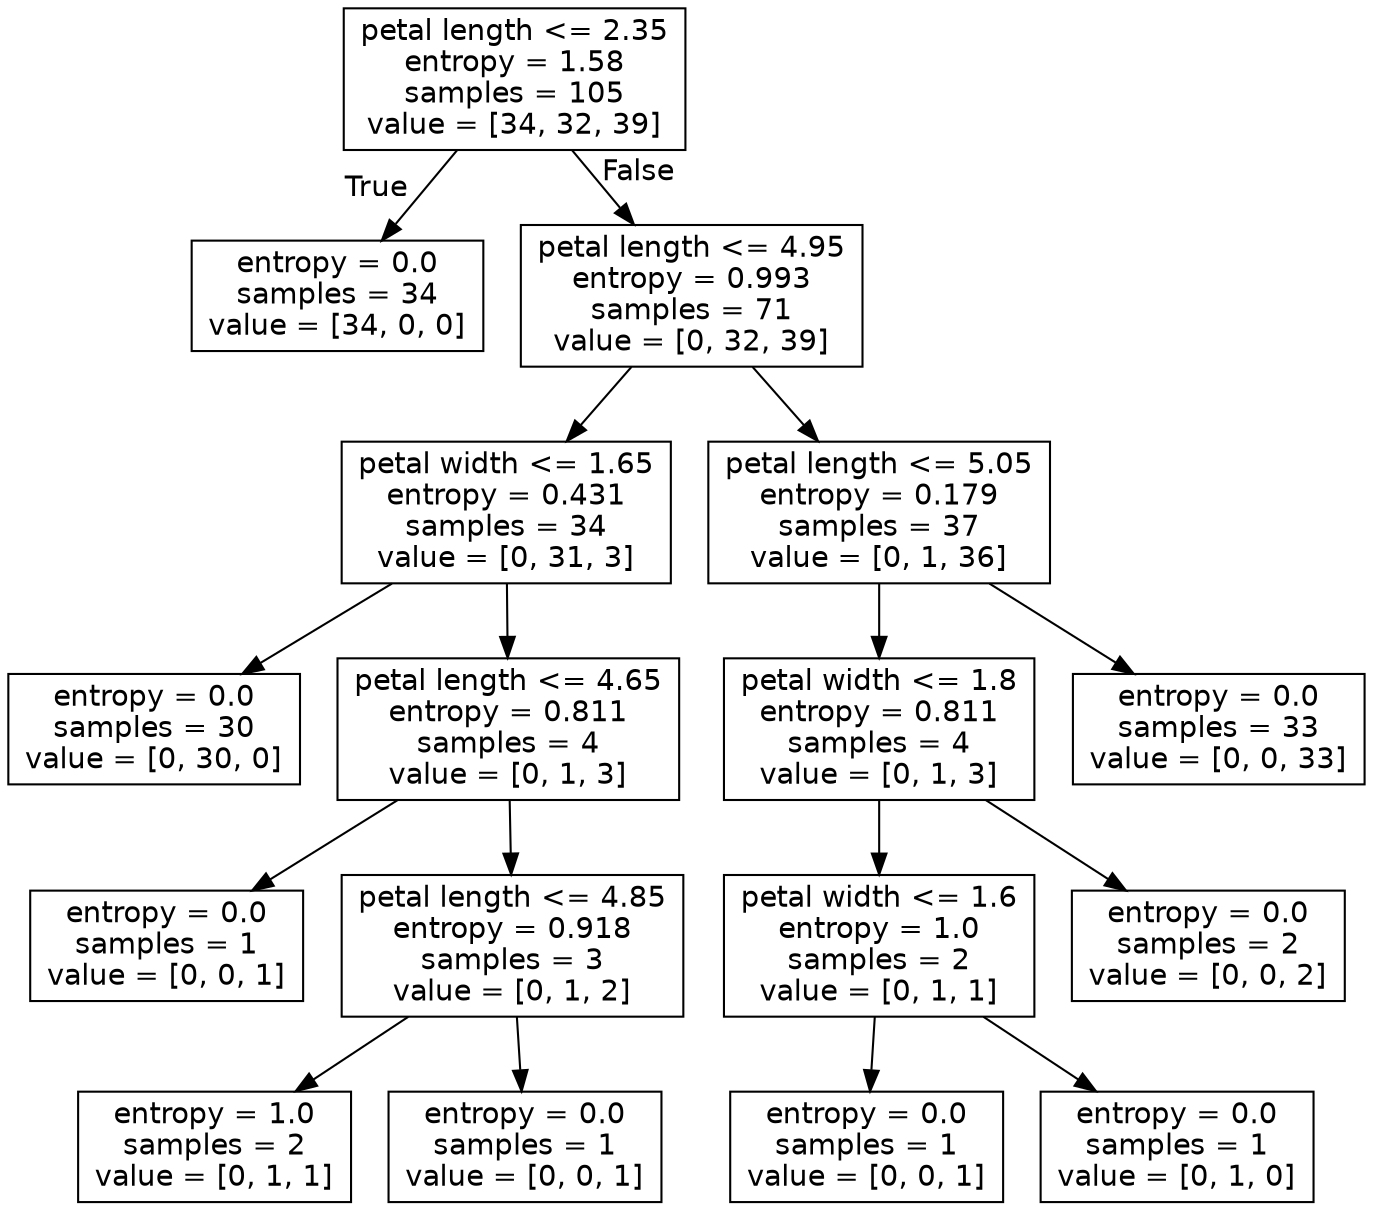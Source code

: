 digraph Tree {
node [shape=box, fontname="helvetica"] ;
edge [fontname="helvetica"] ;
0 [label="petal length <= 2.35\nentropy = 1.58\nsamples = 105\nvalue = [34, 32, 39]"] ;
1 [label="entropy = 0.0\nsamples = 34\nvalue = [34, 0, 0]"] ;
0 -> 1 [labeldistance=2.5, labelangle=45, headlabel="True"] ;
2 [label="petal length <= 4.95\nentropy = 0.993\nsamples = 71\nvalue = [0, 32, 39]"] ;
0 -> 2 [labeldistance=2.5, labelangle=-45, headlabel="False"] ;
3 [label="petal width <= 1.65\nentropy = 0.431\nsamples = 34\nvalue = [0, 31, 3]"] ;
2 -> 3 ;
4 [label="entropy = 0.0\nsamples = 30\nvalue = [0, 30, 0]"] ;
3 -> 4 ;
5 [label="petal length <= 4.65\nentropy = 0.811\nsamples = 4\nvalue = [0, 1, 3]"] ;
3 -> 5 ;
6 [label="entropy = 0.0\nsamples = 1\nvalue = [0, 0, 1]"] ;
5 -> 6 ;
7 [label="petal length <= 4.85\nentropy = 0.918\nsamples = 3\nvalue = [0, 1, 2]"] ;
5 -> 7 ;
8 [label="entropy = 1.0\nsamples = 2\nvalue = [0, 1, 1]"] ;
7 -> 8 ;
9 [label="entropy = 0.0\nsamples = 1\nvalue = [0, 0, 1]"] ;
7 -> 9 ;
10 [label="petal length <= 5.05\nentropy = 0.179\nsamples = 37\nvalue = [0, 1, 36]"] ;
2 -> 10 ;
11 [label="petal width <= 1.8\nentropy = 0.811\nsamples = 4\nvalue = [0, 1, 3]"] ;
10 -> 11 ;
12 [label="petal width <= 1.6\nentropy = 1.0\nsamples = 2\nvalue = [0, 1, 1]"] ;
11 -> 12 ;
13 [label="entropy = 0.0\nsamples = 1\nvalue = [0, 0, 1]"] ;
12 -> 13 ;
14 [label="entropy = 0.0\nsamples = 1\nvalue = [0, 1, 0]"] ;
12 -> 14 ;
15 [label="entropy = 0.0\nsamples = 2\nvalue = [0, 0, 2]"] ;
11 -> 15 ;
16 [label="entropy = 0.0\nsamples = 33\nvalue = [0, 0, 33]"] ;
10 -> 16 ;
}
